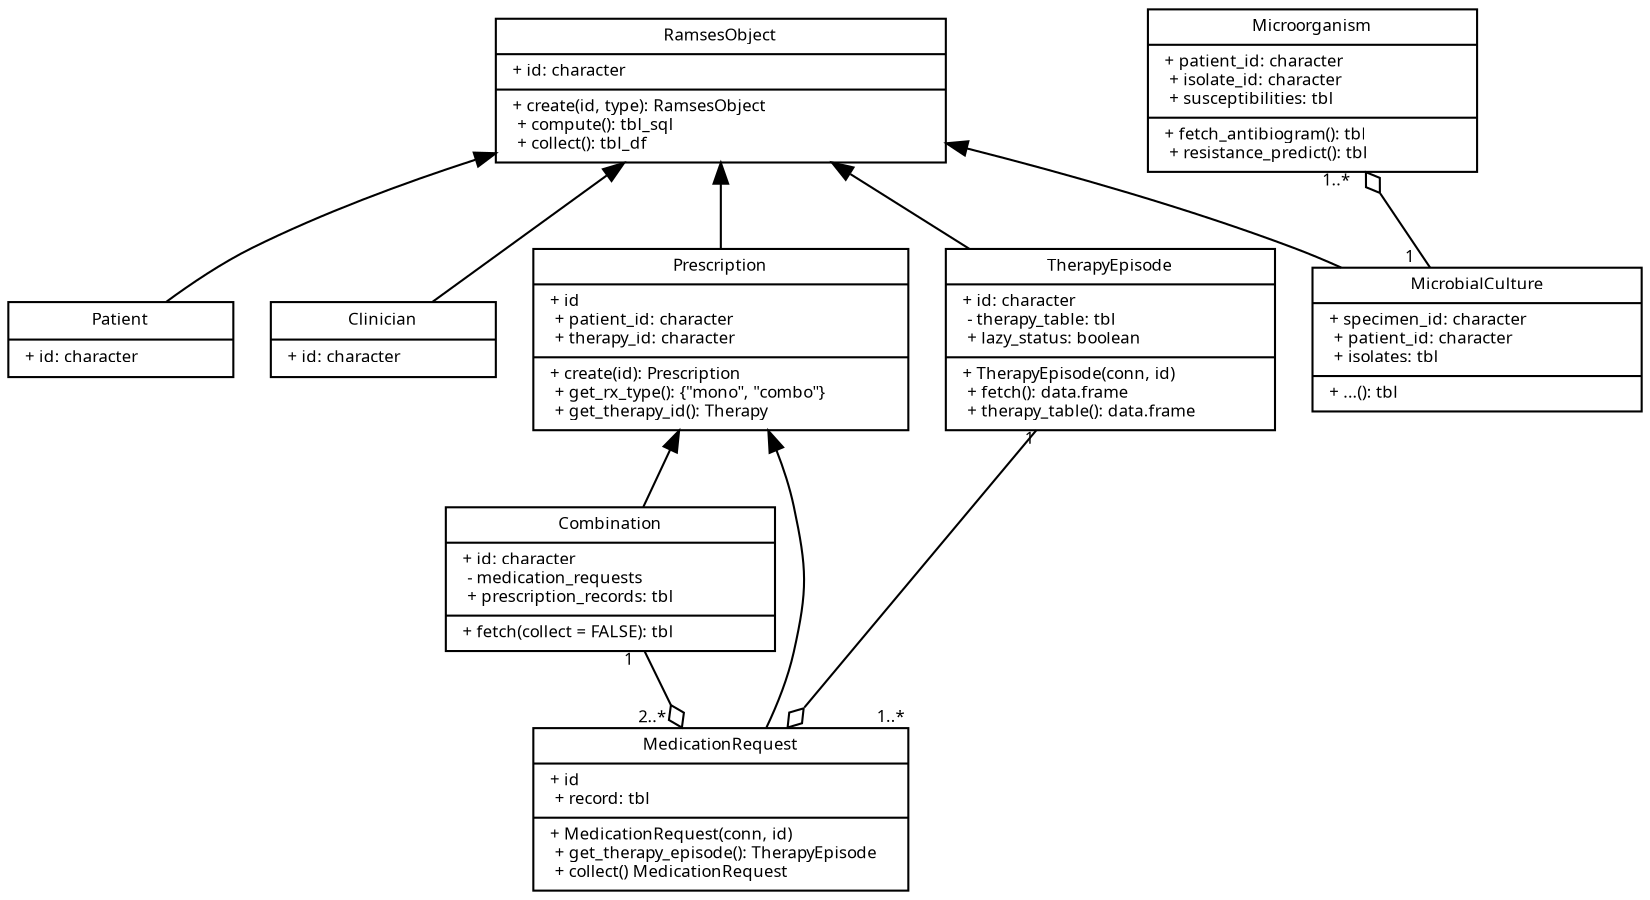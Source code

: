 digraph G {
  fontsize = 8

  node [
          fontname = "Droid Sans Mono"
          fontsize = 8
          shape = "record"
          width = 1.5
  ]

  edge [
          fontname = "Droid Sans Mono"
          fontsize = 8
  ]

# arrowheads
# Association open
# Inheritance empty
# Realisation/implementation empty + style=dashed
# Dependency open + style=dashed
# Aggregation odiamond
# Composition diamond

RamsesObject [
  width = 3
  label = "{RamsesObject|
  + id: character\l|
  
  + create(id, type): RamsesObject\l
  + compute(): tbl_sql\l
  + collect(): tbl_df \l}"
]

Patient [
  label = "{Patient|
  + id: character\l}"
]

Clinician [
  label = "{Clinician|
  + id: character\l}"
]

Prescription [
  width = 2.5
  label = "{Prescription|
  + id\l
  + patient_id: character\l
  + therapy_id: character\l|
  
  + create(id): Prescription\l
  + get_rx_type(): \{\"mono\", \"combo\"\}\l
  + get_therapy_id(): Therapy\l}"
]

Combination [
  width = 2.2
  label = "{Combination|
  + id: character\l
  - medication_requests\l
  + prescription_records: tbl\l|
  
  + fetch(collect = FALSE): tbl\l}"
]

MedicationRequest [
  width = 2.5
  label = "{MedicationRequest|
  + id \l
  + record: tbl \l|
  
  + MedicationRequest(conn, id)\l
  + get_therapy_episode(): TherapyEpisode\l
  + collect() MedicationRequest \l}"
]

TherapyEpisode [
  width = 2.2
  label = "{TherapyEpisode|
  + id: character\l
  - therapy_table: tbl\l
  + lazy_status: boolean\l|
  
  + TherapyEpisode(conn, id)\l
  + fetch(): data.frame\l
  + therapy_table(): data.frame\l}"
]

MicrobialCulture [
  width = 2.2
  label = "{MicrobialCulture|
  + specimen_id: character\l
  + patient_id: character\l
  + isolates: tbl\l|

  + ...(): tbl\l}"
]

Microorganism [
  width = 2.2
  label = "{Microorganism|
  + patient_id: character\l
  + isolate_id: character\l
  + susceptibilities: tbl\l|
  
  + fetch_antibiogram(): tbl\l
  + resistance_predict(): tbl\l}"
]
 
/*
TherapyList [
label = "{TherapyList|\l+ id: list\l+ type: \"therapy-list\"\l- TherapyTable: tbl\l+ lazy_status: boolean\l|+ fetch(): data.frame\l + therapy_table(): list\l}"
]
*/


RamsesObject -> Prescription [dir=back]
RamsesObject -> Patient [dir=back]
RamsesObject -> Clinician [dir=back]
RamsesObject -> MicrobialCulture [dir=back]
RamsesObject -> TherapyEpisode [dir=back]

Prescription -> Combination [dir=back] 
Prescription -> MedicationRequest [dir=back]
TherapyEpisode -> MedicationRequest [ constraint=false
  arrowhead=odiamond
  headlabel = "                   1..*"
  taillabel = "      1"]
Combination -> MedicationRequest [
  arrowhead=odiamond
  headlabel = "2..*   "
  taillabel = "1  "]

MicrobialCulture -> Microorganism [ constraint=false
  arrowhead=odiamond
  headlabel = "1..*   "
  taillabel = "1   "]


/*
TherapyEpisode -> TherapyList [constraint=false
  arrowtail=odiamond
  headlabel = "2..*  "
  taillabel = "0..*  "]
*/  
}